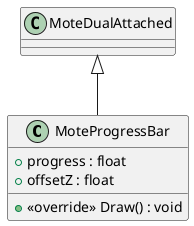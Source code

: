 @startuml
class MoteProgressBar {
    + progress : float
    + offsetZ : float
    + <<override>> Draw() : void
}
MoteDualAttached <|-- MoteProgressBar
@enduml
